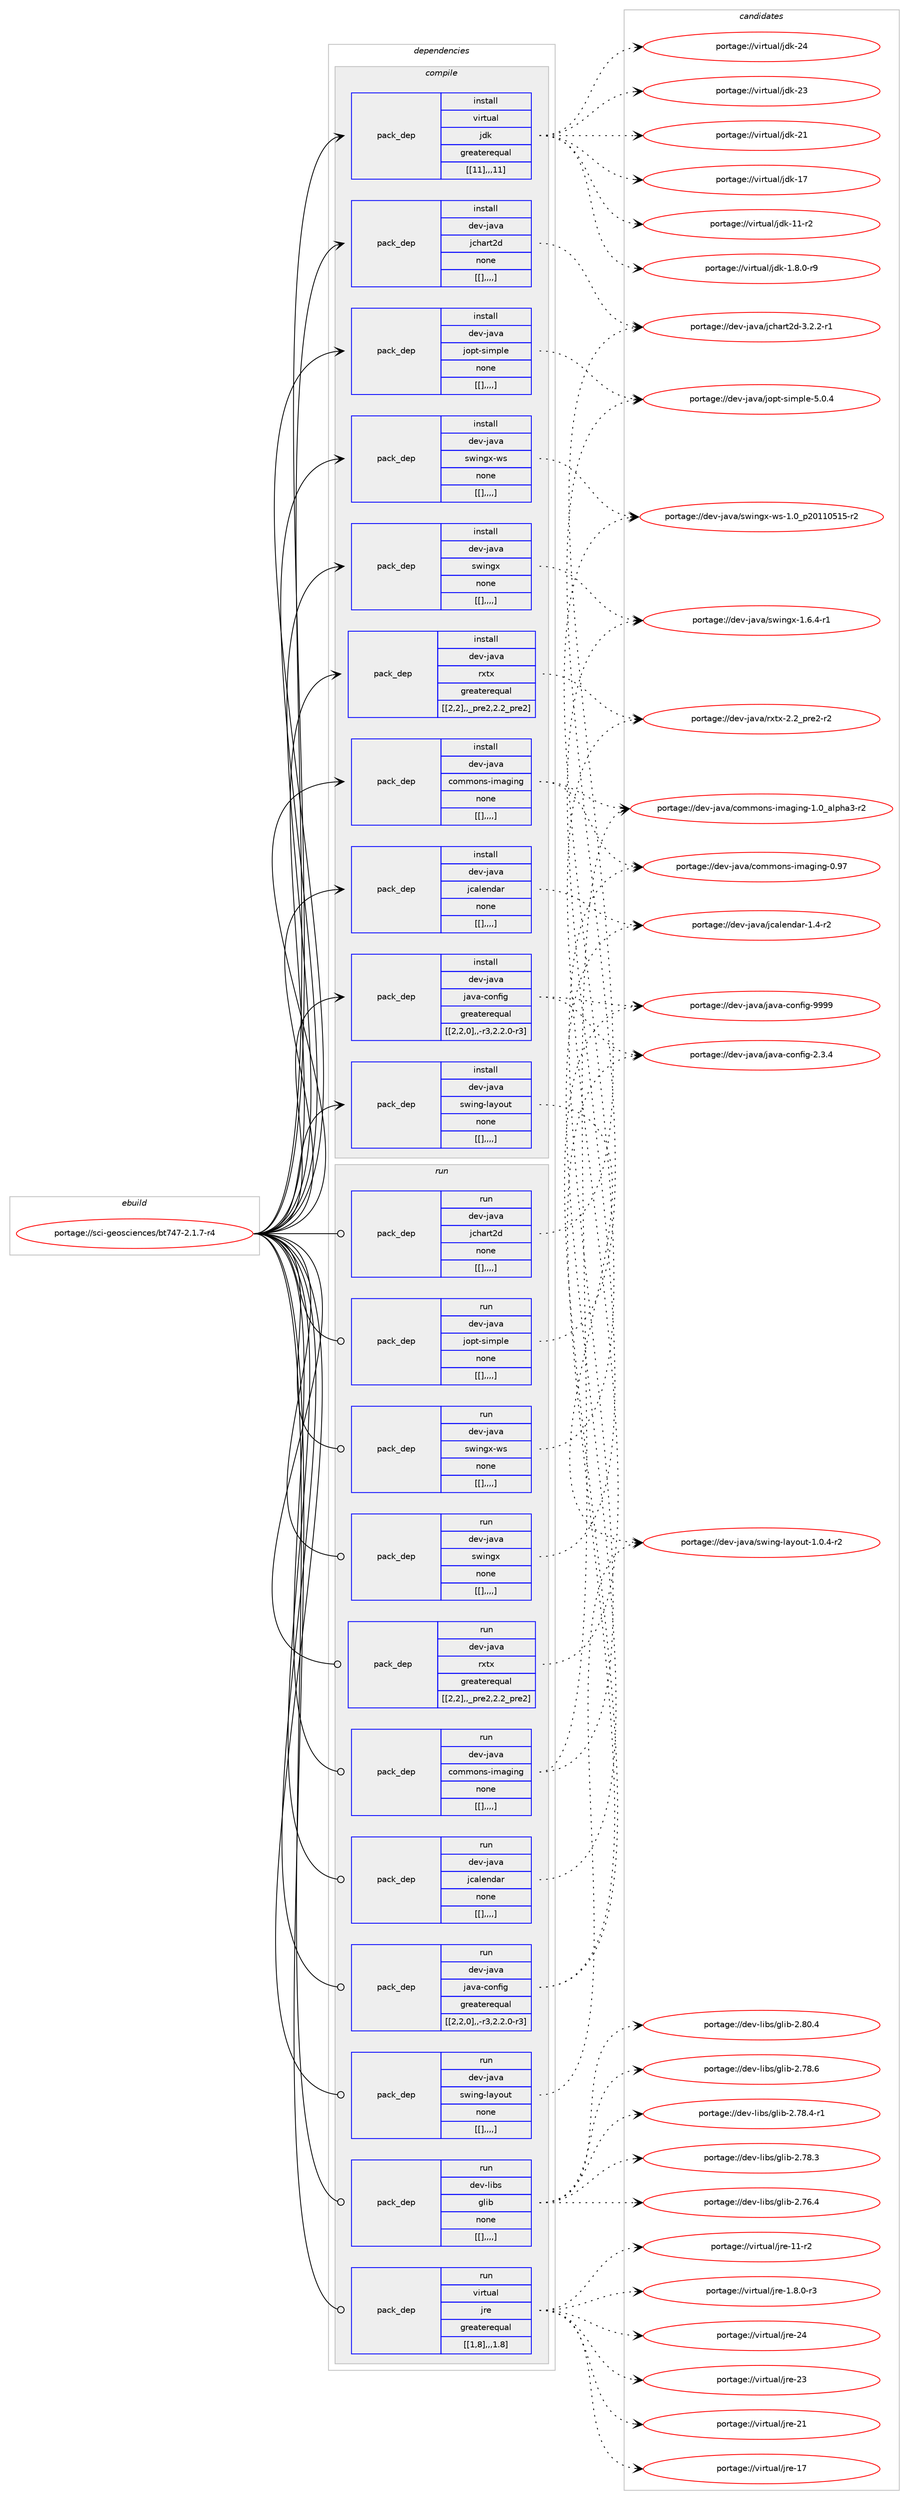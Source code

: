 digraph prolog {

# *************
# Graph options
# *************

newrank=true;
concentrate=true;
compound=true;
graph [rankdir=LR,fontname=Helvetica,fontsize=10,ranksep=1.5];#, ranksep=2.5, nodesep=0.2];
edge  [arrowhead=vee];
node  [fontname=Helvetica,fontsize=10];

# **********
# The ebuild
# **********

subgraph cluster_leftcol {
color=gray;
label=<<i>ebuild</i>>;
id [label="portage://sci-geosciences/bt747-2.1.7-r4", color=red, width=4, href="../sci-geosciences/bt747-2.1.7-r4.svg"];
}

# ****************
# The dependencies
# ****************

subgraph cluster_midcol {
color=gray;
label=<<i>dependencies</i>>;
subgraph cluster_compile {
fillcolor="#eeeeee";
style=filled;
label=<<i>compile</i>>;
subgraph pack294616 {
dependency405679 [label=<<TABLE BORDER="0" CELLBORDER="1" CELLSPACING="0" CELLPADDING="4" WIDTH="220"><TR><TD ROWSPAN="6" CELLPADDING="30">pack_dep</TD></TR><TR><TD WIDTH="110">install</TD></TR><TR><TD>dev-java</TD></TR><TR><TD>commons-imaging</TD></TR><TR><TD>none</TD></TR><TR><TD>[[],,,,]</TD></TR></TABLE>>, shape=none, color=blue];
}
id:e -> dependency405679:w [weight=20,style="solid",arrowhead="vee"];
subgraph pack294617 {
dependency405680 [label=<<TABLE BORDER="0" CELLBORDER="1" CELLSPACING="0" CELLPADDING="4" WIDTH="220"><TR><TD ROWSPAN="6" CELLPADDING="30">pack_dep</TD></TR><TR><TD WIDTH="110">install</TD></TR><TR><TD>dev-java</TD></TR><TR><TD>java-config</TD></TR><TR><TD>greaterequal</TD></TR><TR><TD>[[2,2,0],,-r3,2.2.0-r3]</TD></TR></TABLE>>, shape=none, color=blue];
}
id:e -> dependency405680:w [weight=20,style="solid",arrowhead="vee"];
subgraph pack294618 {
dependency405681 [label=<<TABLE BORDER="0" CELLBORDER="1" CELLSPACING="0" CELLPADDING="4" WIDTH="220"><TR><TD ROWSPAN="6" CELLPADDING="30">pack_dep</TD></TR><TR><TD WIDTH="110">install</TD></TR><TR><TD>dev-java</TD></TR><TR><TD>jcalendar</TD></TR><TR><TD>none</TD></TR><TR><TD>[[],,,,]</TD></TR></TABLE>>, shape=none, color=blue];
}
id:e -> dependency405681:w [weight=20,style="solid",arrowhead="vee"];
subgraph pack294619 {
dependency405682 [label=<<TABLE BORDER="0" CELLBORDER="1" CELLSPACING="0" CELLPADDING="4" WIDTH="220"><TR><TD ROWSPAN="6" CELLPADDING="30">pack_dep</TD></TR><TR><TD WIDTH="110">install</TD></TR><TR><TD>dev-java</TD></TR><TR><TD>jchart2d</TD></TR><TR><TD>none</TD></TR><TR><TD>[[],,,,]</TD></TR></TABLE>>, shape=none, color=blue];
}
id:e -> dependency405682:w [weight=20,style="solid",arrowhead="vee"];
subgraph pack294620 {
dependency405683 [label=<<TABLE BORDER="0" CELLBORDER="1" CELLSPACING="0" CELLPADDING="4" WIDTH="220"><TR><TD ROWSPAN="6" CELLPADDING="30">pack_dep</TD></TR><TR><TD WIDTH="110">install</TD></TR><TR><TD>dev-java</TD></TR><TR><TD>jopt-simple</TD></TR><TR><TD>none</TD></TR><TR><TD>[[],,,,]</TD></TR></TABLE>>, shape=none, color=blue];
}
id:e -> dependency405683:w [weight=20,style="solid",arrowhead="vee"];
subgraph pack294621 {
dependency405684 [label=<<TABLE BORDER="0" CELLBORDER="1" CELLSPACING="0" CELLPADDING="4" WIDTH="220"><TR><TD ROWSPAN="6" CELLPADDING="30">pack_dep</TD></TR><TR><TD WIDTH="110">install</TD></TR><TR><TD>dev-java</TD></TR><TR><TD>rxtx</TD></TR><TR><TD>greaterequal</TD></TR><TR><TD>[[2,2],,_pre2,2.2_pre2]</TD></TR></TABLE>>, shape=none, color=blue];
}
id:e -> dependency405684:w [weight=20,style="solid",arrowhead="vee"];
subgraph pack294622 {
dependency405685 [label=<<TABLE BORDER="0" CELLBORDER="1" CELLSPACING="0" CELLPADDING="4" WIDTH="220"><TR><TD ROWSPAN="6" CELLPADDING="30">pack_dep</TD></TR><TR><TD WIDTH="110">install</TD></TR><TR><TD>dev-java</TD></TR><TR><TD>swing-layout</TD></TR><TR><TD>none</TD></TR><TR><TD>[[],,,,]</TD></TR></TABLE>>, shape=none, color=blue];
}
id:e -> dependency405685:w [weight=20,style="solid",arrowhead="vee"];
subgraph pack294623 {
dependency405686 [label=<<TABLE BORDER="0" CELLBORDER="1" CELLSPACING="0" CELLPADDING="4" WIDTH="220"><TR><TD ROWSPAN="6" CELLPADDING="30">pack_dep</TD></TR><TR><TD WIDTH="110">install</TD></TR><TR><TD>dev-java</TD></TR><TR><TD>swingx</TD></TR><TR><TD>none</TD></TR><TR><TD>[[],,,,]</TD></TR></TABLE>>, shape=none, color=blue];
}
id:e -> dependency405686:w [weight=20,style="solid",arrowhead="vee"];
subgraph pack294624 {
dependency405687 [label=<<TABLE BORDER="0" CELLBORDER="1" CELLSPACING="0" CELLPADDING="4" WIDTH="220"><TR><TD ROWSPAN="6" CELLPADDING="30">pack_dep</TD></TR><TR><TD WIDTH="110">install</TD></TR><TR><TD>dev-java</TD></TR><TR><TD>swingx-ws</TD></TR><TR><TD>none</TD></TR><TR><TD>[[],,,,]</TD></TR></TABLE>>, shape=none, color=blue];
}
id:e -> dependency405687:w [weight=20,style="solid",arrowhead="vee"];
subgraph pack294625 {
dependency405688 [label=<<TABLE BORDER="0" CELLBORDER="1" CELLSPACING="0" CELLPADDING="4" WIDTH="220"><TR><TD ROWSPAN="6" CELLPADDING="30">pack_dep</TD></TR><TR><TD WIDTH="110">install</TD></TR><TR><TD>virtual</TD></TR><TR><TD>jdk</TD></TR><TR><TD>greaterequal</TD></TR><TR><TD>[[11],,,11]</TD></TR></TABLE>>, shape=none, color=blue];
}
id:e -> dependency405688:w [weight=20,style="solid",arrowhead="vee"];
}
subgraph cluster_compileandrun {
fillcolor="#eeeeee";
style=filled;
label=<<i>compile and run</i>>;
}
subgraph cluster_run {
fillcolor="#eeeeee";
style=filled;
label=<<i>run</i>>;
subgraph pack294626 {
dependency405689 [label=<<TABLE BORDER="0" CELLBORDER="1" CELLSPACING="0" CELLPADDING="4" WIDTH="220"><TR><TD ROWSPAN="6" CELLPADDING="30">pack_dep</TD></TR><TR><TD WIDTH="110">run</TD></TR><TR><TD>dev-java</TD></TR><TR><TD>commons-imaging</TD></TR><TR><TD>none</TD></TR><TR><TD>[[],,,,]</TD></TR></TABLE>>, shape=none, color=blue];
}
id:e -> dependency405689:w [weight=20,style="solid",arrowhead="odot"];
subgraph pack294627 {
dependency405690 [label=<<TABLE BORDER="0" CELLBORDER="1" CELLSPACING="0" CELLPADDING="4" WIDTH="220"><TR><TD ROWSPAN="6" CELLPADDING="30">pack_dep</TD></TR><TR><TD WIDTH="110">run</TD></TR><TR><TD>dev-java</TD></TR><TR><TD>java-config</TD></TR><TR><TD>greaterequal</TD></TR><TR><TD>[[2,2,0],,-r3,2.2.0-r3]</TD></TR></TABLE>>, shape=none, color=blue];
}
id:e -> dependency405690:w [weight=20,style="solid",arrowhead="odot"];
subgraph pack294628 {
dependency405691 [label=<<TABLE BORDER="0" CELLBORDER="1" CELLSPACING="0" CELLPADDING="4" WIDTH="220"><TR><TD ROWSPAN="6" CELLPADDING="30">pack_dep</TD></TR><TR><TD WIDTH="110">run</TD></TR><TR><TD>dev-java</TD></TR><TR><TD>jcalendar</TD></TR><TR><TD>none</TD></TR><TR><TD>[[],,,,]</TD></TR></TABLE>>, shape=none, color=blue];
}
id:e -> dependency405691:w [weight=20,style="solid",arrowhead="odot"];
subgraph pack294629 {
dependency405692 [label=<<TABLE BORDER="0" CELLBORDER="1" CELLSPACING="0" CELLPADDING="4" WIDTH="220"><TR><TD ROWSPAN="6" CELLPADDING="30">pack_dep</TD></TR><TR><TD WIDTH="110">run</TD></TR><TR><TD>dev-java</TD></TR><TR><TD>jchart2d</TD></TR><TR><TD>none</TD></TR><TR><TD>[[],,,,]</TD></TR></TABLE>>, shape=none, color=blue];
}
id:e -> dependency405692:w [weight=20,style="solid",arrowhead="odot"];
subgraph pack294630 {
dependency405693 [label=<<TABLE BORDER="0" CELLBORDER="1" CELLSPACING="0" CELLPADDING="4" WIDTH="220"><TR><TD ROWSPAN="6" CELLPADDING="30">pack_dep</TD></TR><TR><TD WIDTH="110">run</TD></TR><TR><TD>dev-java</TD></TR><TR><TD>jopt-simple</TD></TR><TR><TD>none</TD></TR><TR><TD>[[],,,,]</TD></TR></TABLE>>, shape=none, color=blue];
}
id:e -> dependency405693:w [weight=20,style="solid",arrowhead="odot"];
subgraph pack294631 {
dependency405694 [label=<<TABLE BORDER="0" CELLBORDER="1" CELLSPACING="0" CELLPADDING="4" WIDTH="220"><TR><TD ROWSPAN="6" CELLPADDING="30">pack_dep</TD></TR><TR><TD WIDTH="110">run</TD></TR><TR><TD>dev-java</TD></TR><TR><TD>rxtx</TD></TR><TR><TD>greaterequal</TD></TR><TR><TD>[[2,2],,_pre2,2.2_pre2]</TD></TR></TABLE>>, shape=none, color=blue];
}
id:e -> dependency405694:w [weight=20,style="solid",arrowhead="odot"];
subgraph pack294632 {
dependency405695 [label=<<TABLE BORDER="0" CELLBORDER="1" CELLSPACING="0" CELLPADDING="4" WIDTH="220"><TR><TD ROWSPAN="6" CELLPADDING="30">pack_dep</TD></TR><TR><TD WIDTH="110">run</TD></TR><TR><TD>dev-java</TD></TR><TR><TD>swing-layout</TD></TR><TR><TD>none</TD></TR><TR><TD>[[],,,,]</TD></TR></TABLE>>, shape=none, color=blue];
}
id:e -> dependency405695:w [weight=20,style="solid",arrowhead="odot"];
subgraph pack294633 {
dependency405696 [label=<<TABLE BORDER="0" CELLBORDER="1" CELLSPACING="0" CELLPADDING="4" WIDTH="220"><TR><TD ROWSPAN="6" CELLPADDING="30">pack_dep</TD></TR><TR><TD WIDTH="110">run</TD></TR><TR><TD>dev-java</TD></TR><TR><TD>swingx</TD></TR><TR><TD>none</TD></TR><TR><TD>[[],,,,]</TD></TR></TABLE>>, shape=none, color=blue];
}
id:e -> dependency405696:w [weight=20,style="solid",arrowhead="odot"];
subgraph pack294634 {
dependency405697 [label=<<TABLE BORDER="0" CELLBORDER="1" CELLSPACING="0" CELLPADDING="4" WIDTH="220"><TR><TD ROWSPAN="6" CELLPADDING="30">pack_dep</TD></TR><TR><TD WIDTH="110">run</TD></TR><TR><TD>dev-java</TD></TR><TR><TD>swingx-ws</TD></TR><TR><TD>none</TD></TR><TR><TD>[[],,,,]</TD></TR></TABLE>>, shape=none, color=blue];
}
id:e -> dependency405697:w [weight=20,style="solid",arrowhead="odot"];
subgraph pack294635 {
dependency405698 [label=<<TABLE BORDER="0" CELLBORDER="1" CELLSPACING="0" CELLPADDING="4" WIDTH="220"><TR><TD ROWSPAN="6" CELLPADDING="30">pack_dep</TD></TR><TR><TD WIDTH="110">run</TD></TR><TR><TD>dev-libs</TD></TR><TR><TD>glib</TD></TR><TR><TD>none</TD></TR><TR><TD>[[],,,,]</TD></TR></TABLE>>, shape=none, color=blue];
}
id:e -> dependency405698:w [weight=20,style="solid",arrowhead="odot"];
subgraph pack294636 {
dependency405699 [label=<<TABLE BORDER="0" CELLBORDER="1" CELLSPACING="0" CELLPADDING="4" WIDTH="220"><TR><TD ROWSPAN="6" CELLPADDING="30">pack_dep</TD></TR><TR><TD WIDTH="110">run</TD></TR><TR><TD>virtual</TD></TR><TR><TD>jre</TD></TR><TR><TD>greaterequal</TD></TR><TR><TD>[[1,8],,,1.8]</TD></TR></TABLE>>, shape=none, color=blue];
}
id:e -> dependency405699:w [weight=20,style="solid",arrowhead="odot"];
}
}

# **************
# The candidates
# **************

subgraph cluster_choices {
rank=same;
color=gray;
label=<<i>candidates</i>>;

subgraph choice294616 {
color=black;
nodesep=1;
choice1001011184510697118974799111109109111110115451051099710310511010345494648959710811210497514511450 [label="portage://dev-java/commons-imaging-1.0_alpha3-r2", color=red, width=4,href="../dev-java/commons-imaging-1.0_alpha3-r2.svg"];
choice100101118451069711897479911110910911111011545105109971031051101034548465755 [label="portage://dev-java/commons-imaging-0.97", color=red, width=4,href="../dev-java/commons-imaging-0.97.svg"];
dependency405679:e -> choice1001011184510697118974799111109109111110115451051099710310511010345494648959710811210497514511450:w [style=dotted,weight="100"];
dependency405679:e -> choice100101118451069711897479911110910911111011545105109971031051101034548465755:w [style=dotted,weight="100"];
}
subgraph choice294617 {
color=black;
nodesep=1;
choice10010111845106971189747106971189745991111101021051034557575757 [label="portage://dev-java/java-config-9999", color=red, width=4,href="../dev-java/java-config-9999.svg"];
choice1001011184510697118974710697118974599111110102105103455046514652 [label="portage://dev-java/java-config-2.3.4", color=red, width=4,href="../dev-java/java-config-2.3.4.svg"];
dependency405680:e -> choice10010111845106971189747106971189745991111101021051034557575757:w [style=dotted,weight="100"];
dependency405680:e -> choice1001011184510697118974710697118974599111110102105103455046514652:w [style=dotted,weight="100"];
}
subgraph choice294618 {
color=black;
nodesep=1;
choice10010111845106971189747106999710810111010097114454946524511450 [label="portage://dev-java/jcalendar-1.4-r2", color=red, width=4,href="../dev-java/jcalendar-1.4-r2.svg"];
dependency405681:e -> choice10010111845106971189747106999710810111010097114454946524511450:w [style=dotted,weight="100"];
}
subgraph choice294619 {
color=black;
nodesep=1;
choice100101118451069711897471069910497114116501004551465046504511449 [label="portage://dev-java/jchart2d-3.2.2-r1", color=red, width=4,href="../dev-java/jchart2d-3.2.2-r1.svg"];
dependency405682:e -> choice100101118451069711897471069910497114116501004551465046504511449:w [style=dotted,weight="100"];
}
subgraph choice294620 {
color=black;
nodesep=1;
choice1001011184510697118974710611111211645115105109112108101455346484652 [label="portage://dev-java/jopt-simple-5.0.4", color=red, width=4,href="../dev-java/jopt-simple-5.0.4.svg"];
dependency405683:e -> choice1001011184510697118974710611111211645115105109112108101455346484652:w [style=dotted,weight="100"];
}
subgraph choice294621 {
color=black;
nodesep=1;
choice100101118451069711897471141201161204550465095112114101504511450 [label="portage://dev-java/rxtx-2.2_pre2-r2", color=red, width=4,href="../dev-java/rxtx-2.2_pre2-r2.svg"];
dependency405684:e -> choice100101118451069711897471141201161204550465095112114101504511450:w [style=dotted,weight="100"];
}
subgraph choice294622 {
color=black;
nodesep=1;
choice1001011184510697118974711511910511010345108971211111171164549464846524511450 [label="portage://dev-java/swing-layout-1.0.4-r2", color=red, width=4,href="../dev-java/swing-layout-1.0.4-r2.svg"];
dependency405685:e -> choice1001011184510697118974711511910511010345108971211111171164549464846524511450:w [style=dotted,weight="100"];
}
subgraph choice294623 {
color=black;
nodesep=1;
choice100101118451069711897471151191051101031204549465446524511449 [label="portage://dev-java/swingx-1.6.4-r1", color=red, width=4,href="../dev-java/swingx-1.6.4-r1.svg"];
dependency405686:e -> choice100101118451069711897471151191051101031204549465446524511449:w [style=dotted,weight="100"];
}
subgraph choice294624 {
color=black;
nodesep=1;
choice1001011184510697118974711511910511010312045119115454946489511250484949485349534511450 [label="portage://dev-java/swingx-ws-1.0_p20110515-r2", color=red, width=4,href="../dev-java/swingx-ws-1.0_p20110515-r2.svg"];
dependency405687:e -> choice1001011184510697118974711511910511010312045119115454946489511250484949485349534511450:w [style=dotted,weight="100"];
}
subgraph choice294625 {
color=black;
nodesep=1;
choice1181051141161179710847106100107455052 [label="portage://virtual/jdk-24", color=red, width=4,href="../virtual/jdk-24.svg"];
choice1181051141161179710847106100107455051 [label="portage://virtual/jdk-23", color=red, width=4,href="../virtual/jdk-23.svg"];
choice1181051141161179710847106100107455049 [label="portage://virtual/jdk-21", color=red, width=4,href="../virtual/jdk-21.svg"];
choice1181051141161179710847106100107454955 [label="portage://virtual/jdk-17", color=red, width=4,href="../virtual/jdk-17.svg"];
choice11810511411611797108471061001074549494511450 [label="portage://virtual/jdk-11-r2", color=red, width=4,href="../virtual/jdk-11-r2.svg"];
choice11810511411611797108471061001074549465646484511457 [label="portage://virtual/jdk-1.8.0-r9", color=red, width=4,href="../virtual/jdk-1.8.0-r9.svg"];
dependency405688:e -> choice1181051141161179710847106100107455052:w [style=dotted,weight="100"];
dependency405688:e -> choice1181051141161179710847106100107455051:w [style=dotted,weight="100"];
dependency405688:e -> choice1181051141161179710847106100107455049:w [style=dotted,weight="100"];
dependency405688:e -> choice1181051141161179710847106100107454955:w [style=dotted,weight="100"];
dependency405688:e -> choice11810511411611797108471061001074549494511450:w [style=dotted,weight="100"];
dependency405688:e -> choice11810511411611797108471061001074549465646484511457:w [style=dotted,weight="100"];
}
subgraph choice294626 {
color=black;
nodesep=1;
choice1001011184510697118974799111109109111110115451051099710310511010345494648959710811210497514511450 [label="portage://dev-java/commons-imaging-1.0_alpha3-r2", color=red, width=4,href="../dev-java/commons-imaging-1.0_alpha3-r2.svg"];
choice100101118451069711897479911110910911111011545105109971031051101034548465755 [label="portage://dev-java/commons-imaging-0.97", color=red, width=4,href="../dev-java/commons-imaging-0.97.svg"];
dependency405689:e -> choice1001011184510697118974799111109109111110115451051099710310511010345494648959710811210497514511450:w [style=dotted,weight="100"];
dependency405689:e -> choice100101118451069711897479911110910911111011545105109971031051101034548465755:w [style=dotted,weight="100"];
}
subgraph choice294627 {
color=black;
nodesep=1;
choice10010111845106971189747106971189745991111101021051034557575757 [label="portage://dev-java/java-config-9999", color=red, width=4,href="../dev-java/java-config-9999.svg"];
choice1001011184510697118974710697118974599111110102105103455046514652 [label="portage://dev-java/java-config-2.3.4", color=red, width=4,href="../dev-java/java-config-2.3.4.svg"];
dependency405690:e -> choice10010111845106971189747106971189745991111101021051034557575757:w [style=dotted,weight="100"];
dependency405690:e -> choice1001011184510697118974710697118974599111110102105103455046514652:w [style=dotted,weight="100"];
}
subgraph choice294628 {
color=black;
nodesep=1;
choice10010111845106971189747106999710810111010097114454946524511450 [label="portage://dev-java/jcalendar-1.4-r2", color=red, width=4,href="../dev-java/jcalendar-1.4-r2.svg"];
dependency405691:e -> choice10010111845106971189747106999710810111010097114454946524511450:w [style=dotted,weight="100"];
}
subgraph choice294629 {
color=black;
nodesep=1;
choice100101118451069711897471069910497114116501004551465046504511449 [label="portage://dev-java/jchart2d-3.2.2-r1", color=red, width=4,href="../dev-java/jchart2d-3.2.2-r1.svg"];
dependency405692:e -> choice100101118451069711897471069910497114116501004551465046504511449:w [style=dotted,weight="100"];
}
subgraph choice294630 {
color=black;
nodesep=1;
choice1001011184510697118974710611111211645115105109112108101455346484652 [label="portage://dev-java/jopt-simple-5.0.4", color=red, width=4,href="../dev-java/jopt-simple-5.0.4.svg"];
dependency405693:e -> choice1001011184510697118974710611111211645115105109112108101455346484652:w [style=dotted,weight="100"];
}
subgraph choice294631 {
color=black;
nodesep=1;
choice100101118451069711897471141201161204550465095112114101504511450 [label="portage://dev-java/rxtx-2.2_pre2-r2", color=red, width=4,href="../dev-java/rxtx-2.2_pre2-r2.svg"];
dependency405694:e -> choice100101118451069711897471141201161204550465095112114101504511450:w [style=dotted,weight="100"];
}
subgraph choice294632 {
color=black;
nodesep=1;
choice1001011184510697118974711511910511010345108971211111171164549464846524511450 [label="portage://dev-java/swing-layout-1.0.4-r2", color=red, width=4,href="../dev-java/swing-layout-1.0.4-r2.svg"];
dependency405695:e -> choice1001011184510697118974711511910511010345108971211111171164549464846524511450:w [style=dotted,weight="100"];
}
subgraph choice294633 {
color=black;
nodesep=1;
choice100101118451069711897471151191051101031204549465446524511449 [label="portage://dev-java/swingx-1.6.4-r1", color=red, width=4,href="../dev-java/swingx-1.6.4-r1.svg"];
dependency405696:e -> choice100101118451069711897471151191051101031204549465446524511449:w [style=dotted,weight="100"];
}
subgraph choice294634 {
color=black;
nodesep=1;
choice1001011184510697118974711511910511010312045119115454946489511250484949485349534511450 [label="portage://dev-java/swingx-ws-1.0_p20110515-r2", color=red, width=4,href="../dev-java/swingx-ws-1.0_p20110515-r2.svg"];
dependency405697:e -> choice1001011184510697118974711511910511010312045119115454946489511250484949485349534511450:w [style=dotted,weight="100"];
}
subgraph choice294635 {
color=black;
nodesep=1;
choice1001011184510810598115471031081059845504656484652 [label="portage://dev-libs/glib-2.80.4", color=red, width=4,href="../dev-libs/glib-2.80.4.svg"];
choice1001011184510810598115471031081059845504655564654 [label="portage://dev-libs/glib-2.78.6", color=red, width=4,href="../dev-libs/glib-2.78.6.svg"];
choice10010111845108105981154710310810598455046555646524511449 [label="portage://dev-libs/glib-2.78.4-r1", color=red, width=4,href="../dev-libs/glib-2.78.4-r1.svg"];
choice1001011184510810598115471031081059845504655564651 [label="portage://dev-libs/glib-2.78.3", color=red, width=4,href="../dev-libs/glib-2.78.3.svg"];
choice1001011184510810598115471031081059845504655544652 [label="portage://dev-libs/glib-2.76.4", color=red, width=4,href="../dev-libs/glib-2.76.4.svg"];
dependency405698:e -> choice1001011184510810598115471031081059845504656484652:w [style=dotted,weight="100"];
dependency405698:e -> choice1001011184510810598115471031081059845504655564654:w [style=dotted,weight="100"];
dependency405698:e -> choice10010111845108105981154710310810598455046555646524511449:w [style=dotted,weight="100"];
dependency405698:e -> choice1001011184510810598115471031081059845504655564651:w [style=dotted,weight="100"];
dependency405698:e -> choice1001011184510810598115471031081059845504655544652:w [style=dotted,weight="100"];
}
subgraph choice294636 {
color=black;
nodesep=1;
choice1181051141161179710847106114101455052 [label="portage://virtual/jre-24", color=red, width=4,href="../virtual/jre-24.svg"];
choice1181051141161179710847106114101455051 [label="portage://virtual/jre-23", color=red, width=4,href="../virtual/jre-23.svg"];
choice1181051141161179710847106114101455049 [label="portage://virtual/jre-21", color=red, width=4,href="../virtual/jre-21.svg"];
choice1181051141161179710847106114101454955 [label="portage://virtual/jre-17", color=red, width=4,href="../virtual/jre-17.svg"];
choice11810511411611797108471061141014549494511450 [label="portage://virtual/jre-11-r2", color=red, width=4,href="../virtual/jre-11-r2.svg"];
choice11810511411611797108471061141014549465646484511451 [label="portage://virtual/jre-1.8.0-r3", color=red, width=4,href="../virtual/jre-1.8.0-r3.svg"];
dependency405699:e -> choice1181051141161179710847106114101455052:w [style=dotted,weight="100"];
dependency405699:e -> choice1181051141161179710847106114101455051:w [style=dotted,weight="100"];
dependency405699:e -> choice1181051141161179710847106114101455049:w [style=dotted,weight="100"];
dependency405699:e -> choice1181051141161179710847106114101454955:w [style=dotted,weight="100"];
dependency405699:e -> choice11810511411611797108471061141014549494511450:w [style=dotted,weight="100"];
dependency405699:e -> choice11810511411611797108471061141014549465646484511451:w [style=dotted,weight="100"];
}
}

}
